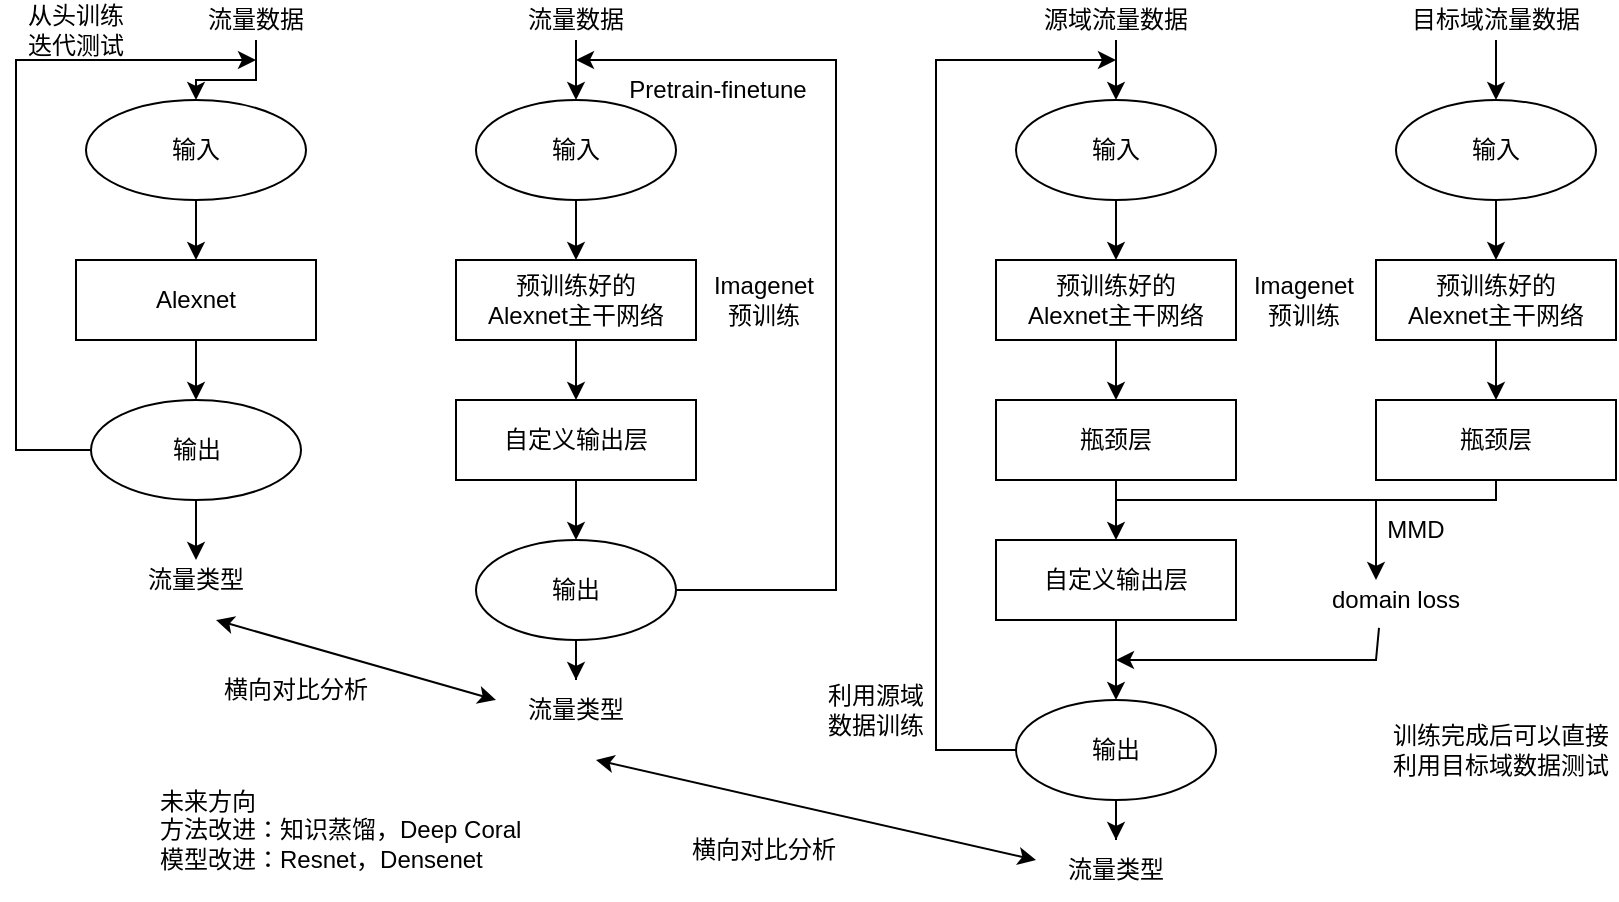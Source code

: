 <mxfile version="21.0.6" type="github">
  <diagram id="J_zzAJW1T4UM0eLInjSg" name="第 1 页">
    <mxGraphModel dx="1064" dy="499" grid="1" gridSize="10" guides="1" tooltips="1" connect="1" arrows="1" fold="1" page="1" pageScale="1" pageWidth="827" pageHeight="1169" math="0" shadow="0">
      <root>
        <mxCell id="0" />
        <mxCell id="1" parent="0" />
        <mxCell id="uT5n3rCxLbPBWOscTRGd-5" value="" style="edgeStyle=orthogonalEdgeStyle;rounded=0;orthogonalLoop=1;jettySize=auto;html=1;" edge="1" parent="1" source="uT5n3rCxLbPBWOscTRGd-1" target="uT5n3rCxLbPBWOscTRGd-4">
          <mxGeometry relative="1" as="geometry" />
        </mxCell>
        <mxCell id="uT5n3rCxLbPBWOscTRGd-1" value="输入" style="ellipse;whiteSpace=wrap;html=1;" vertex="1" parent="1">
          <mxGeometry x="75" y="100" width="110" height="50" as="geometry" />
        </mxCell>
        <mxCell id="uT5n3rCxLbPBWOscTRGd-3" value="" style="edgeStyle=orthogonalEdgeStyle;rounded=0;orthogonalLoop=1;jettySize=auto;html=1;" edge="1" parent="1" source="uT5n3rCxLbPBWOscTRGd-2" target="uT5n3rCxLbPBWOscTRGd-1">
          <mxGeometry relative="1" as="geometry" />
        </mxCell>
        <mxCell id="uT5n3rCxLbPBWOscTRGd-2" value="流量数据" style="text;html=1;strokeColor=none;fillColor=none;align=center;verticalAlign=middle;whiteSpace=wrap;rounded=0;" vertex="1" parent="1">
          <mxGeometry x="130" y="50" width="60" height="20" as="geometry" />
        </mxCell>
        <mxCell id="uT5n3rCxLbPBWOscTRGd-11" value="" style="edgeStyle=orthogonalEdgeStyle;rounded=0;orthogonalLoop=1;jettySize=auto;html=1;" edge="1" parent="1" source="uT5n3rCxLbPBWOscTRGd-4" target="uT5n3rCxLbPBWOscTRGd-10">
          <mxGeometry relative="1" as="geometry" />
        </mxCell>
        <mxCell id="uT5n3rCxLbPBWOscTRGd-4" value="Alexnet" style="whiteSpace=wrap;html=1;" vertex="1" parent="1">
          <mxGeometry x="70" y="180" width="120" height="40" as="geometry" />
        </mxCell>
        <mxCell id="uT5n3rCxLbPBWOscTRGd-6" value="" style="endArrow=classic;html=1;rounded=0;exitX=0;exitY=0.5;exitDx=0;exitDy=0;" edge="1" parent="1" source="uT5n3rCxLbPBWOscTRGd-10">
          <mxGeometry width="50" height="50" relative="1" as="geometry">
            <mxPoint x="10" y="310" as="sourcePoint" />
            <mxPoint x="160" y="80" as="targetPoint" />
            <Array as="points">
              <mxPoint x="40" y="275" />
              <mxPoint x="40" y="80" />
            </Array>
          </mxGeometry>
        </mxCell>
        <mxCell id="uT5n3rCxLbPBWOscTRGd-7" value="从头训练迭代测试" style="text;html=1;strokeColor=none;fillColor=none;align=center;verticalAlign=middle;whiteSpace=wrap;rounded=0;" vertex="1" parent="1">
          <mxGeometry x="40" y="50" width="60" height="30" as="geometry" />
        </mxCell>
        <mxCell id="uT5n3rCxLbPBWOscTRGd-13" value="" style="edgeStyle=orthogonalEdgeStyle;rounded=0;orthogonalLoop=1;jettySize=auto;html=1;" edge="1" parent="1" source="uT5n3rCxLbPBWOscTRGd-10" target="uT5n3rCxLbPBWOscTRGd-12">
          <mxGeometry relative="1" as="geometry" />
        </mxCell>
        <mxCell id="uT5n3rCxLbPBWOscTRGd-10" value="输出" style="ellipse;whiteSpace=wrap;html=1;" vertex="1" parent="1">
          <mxGeometry x="77.5" y="250" width="105" height="50" as="geometry" />
        </mxCell>
        <mxCell id="uT5n3rCxLbPBWOscTRGd-12" value="流量类型" style="text;html=1;strokeColor=none;fillColor=none;align=center;verticalAlign=middle;whiteSpace=wrap;rounded=0;" vertex="1" parent="1">
          <mxGeometry x="100" y="330" width="60" height="20" as="geometry" />
        </mxCell>
        <mxCell id="uT5n3rCxLbPBWOscTRGd-16" value="" style="edgeStyle=orthogonalEdgeStyle;rounded=0;orthogonalLoop=1;jettySize=auto;html=1;" edge="1" parent="1" source="uT5n3rCxLbPBWOscTRGd-14" target="uT5n3rCxLbPBWOscTRGd-15">
          <mxGeometry relative="1" as="geometry" />
        </mxCell>
        <mxCell id="uT5n3rCxLbPBWOscTRGd-14" value="输入" style="ellipse;whiteSpace=wrap;html=1;" vertex="1" parent="1">
          <mxGeometry x="270" y="100" width="100" height="50" as="geometry" />
        </mxCell>
        <mxCell id="uT5n3rCxLbPBWOscTRGd-19" value="" style="edgeStyle=orthogonalEdgeStyle;rounded=0;orthogonalLoop=1;jettySize=auto;html=1;" edge="1" parent="1" source="uT5n3rCxLbPBWOscTRGd-15" target="uT5n3rCxLbPBWOscTRGd-18">
          <mxGeometry relative="1" as="geometry" />
        </mxCell>
        <mxCell id="uT5n3rCxLbPBWOscTRGd-15" value="预训练好的&lt;br&gt;Alexnet主干网络" style="whiteSpace=wrap;html=1;" vertex="1" parent="1">
          <mxGeometry x="260" y="180" width="120" height="40" as="geometry" />
        </mxCell>
        <mxCell id="uT5n3rCxLbPBWOscTRGd-17" value="Imagenet&lt;br&gt;预训练" style="text;html=1;strokeColor=none;fillColor=none;align=center;verticalAlign=middle;whiteSpace=wrap;rounded=0;" vertex="1" parent="1">
          <mxGeometry x="384" y="185" width="60" height="30" as="geometry" />
        </mxCell>
        <mxCell id="uT5n3rCxLbPBWOscTRGd-26" value="" style="edgeStyle=orthogonalEdgeStyle;rounded=0;orthogonalLoop=1;jettySize=auto;html=1;" edge="1" parent="1" source="uT5n3rCxLbPBWOscTRGd-18" target="uT5n3rCxLbPBWOscTRGd-25">
          <mxGeometry relative="1" as="geometry" />
        </mxCell>
        <mxCell id="uT5n3rCxLbPBWOscTRGd-18" value="自定义输出层" style="whiteSpace=wrap;html=1;" vertex="1" parent="1">
          <mxGeometry x="260" y="250" width="120" height="40" as="geometry" />
        </mxCell>
        <mxCell id="uT5n3rCxLbPBWOscTRGd-20" value="" style="endArrow=classic;html=1;rounded=0;exitX=1;exitY=0.5;exitDx=0;exitDy=0;" edge="1" parent="1" source="uT5n3rCxLbPBWOscTRGd-25">
          <mxGeometry width="50" height="50" relative="1" as="geometry">
            <mxPoint x="270" y="420" as="sourcePoint" />
            <mxPoint x="320" y="80" as="targetPoint" />
            <Array as="points">
              <mxPoint x="450" y="345" />
              <mxPoint x="450" y="210" />
              <mxPoint x="450" y="80" />
              <mxPoint x="390" y="80" />
            </Array>
          </mxGeometry>
        </mxCell>
        <mxCell id="uT5n3rCxLbPBWOscTRGd-21" value="Pretrain-finetune" style="text;html=1;strokeColor=none;fillColor=none;align=center;verticalAlign=middle;whiteSpace=wrap;rounded=0;" vertex="1" parent="1">
          <mxGeometry x="338" y="80" width="106" height="30" as="geometry" />
        </mxCell>
        <mxCell id="uT5n3rCxLbPBWOscTRGd-24" value="" style="edgeStyle=orthogonalEdgeStyle;rounded=0;orthogonalLoop=1;jettySize=auto;html=1;" edge="1" parent="1" source="uT5n3rCxLbPBWOscTRGd-22" target="uT5n3rCxLbPBWOscTRGd-14">
          <mxGeometry relative="1" as="geometry" />
        </mxCell>
        <mxCell id="uT5n3rCxLbPBWOscTRGd-22" value="流量数据" style="text;html=1;strokeColor=none;fillColor=none;align=center;verticalAlign=middle;whiteSpace=wrap;rounded=0;" vertex="1" parent="1">
          <mxGeometry x="290" y="50" width="60" height="20" as="geometry" />
        </mxCell>
        <mxCell id="uT5n3rCxLbPBWOscTRGd-28" value="" style="edgeStyle=orthogonalEdgeStyle;rounded=0;orthogonalLoop=1;jettySize=auto;html=1;" edge="1" parent="1" source="uT5n3rCxLbPBWOscTRGd-25" target="uT5n3rCxLbPBWOscTRGd-27">
          <mxGeometry relative="1" as="geometry" />
        </mxCell>
        <mxCell id="uT5n3rCxLbPBWOscTRGd-25" value="输出" style="ellipse;whiteSpace=wrap;html=1;" vertex="1" parent="1">
          <mxGeometry x="270" y="320" width="100" height="50" as="geometry" />
        </mxCell>
        <mxCell id="uT5n3rCxLbPBWOscTRGd-27" value="流量类型" style="text;html=1;strokeColor=none;fillColor=none;align=center;verticalAlign=middle;whiteSpace=wrap;rounded=0;" vertex="1" parent="1">
          <mxGeometry x="290" y="390" width="60" height="30" as="geometry" />
        </mxCell>
        <mxCell id="uT5n3rCxLbPBWOscTRGd-29" value="" style="endArrow=classic;startArrow=classic;html=1;rounded=0;" edge="1" parent="1">
          <mxGeometry width="50" height="50" relative="1" as="geometry">
            <mxPoint x="140" y="360" as="sourcePoint" />
            <mxPoint x="280" y="400" as="targetPoint" />
          </mxGeometry>
        </mxCell>
        <mxCell id="uT5n3rCxLbPBWOscTRGd-30" value="横向对比分析" style="text;html=1;strokeColor=none;fillColor=none;align=center;verticalAlign=middle;whiteSpace=wrap;rounded=0;" vertex="1" parent="1">
          <mxGeometry x="140" y="380" width="80" height="30" as="geometry" />
        </mxCell>
        <mxCell id="uT5n3rCxLbPBWOscTRGd-31" value="" style="edgeStyle=orthogonalEdgeStyle;rounded=0;orthogonalLoop=1;jettySize=auto;html=1;" edge="1" parent="1" source="uT5n3rCxLbPBWOscTRGd-32" target="uT5n3rCxLbPBWOscTRGd-34">
          <mxGeometry relative="1" as="geometry" />
        </mxCell>
        <mxCell id="uT5n3rCxLbPBWOscTRGd-32" value="输入" style="ellipse;whiteSpace=wrap;html=1;" vertex="1" parent="1">
          <mxGeometry x="540" y="100" width="100" height="50" as="geometry" />
        </mxCell>
        <mxCell id="uT5n3rCxLbPBWOscTRGd-33" value="" style="edgeStyle=orthogonalEdgeStyle;rounded=0;orthogonalLoop=1;jettySize=auto;html=1;" edge="1" parent="1" source="uT5n3rCxLbPBWOscTRGd-34" target="uT5n3rCxLbPBWOscTRGd-37">
          <mxGeometry relative="1" as="geometry" />
        </mxCell>
        <mxCell id="uT5n3rCxLbPBWOscTRGd-34" value="预训练好的&lt;br&gt;Alexnet主干网络" style="whiteSpace=wrap;html=1;" vertex="1" parent="1">
          <mxGeometry x="530" y="180" width="120" height="40" as="geometry" />
        </mxCell>
        <mxCell id="uT5n3rCxLbPBWOscTRGd-35" value="Imagenet&lt;br&gt;预训练" style="text;html=1;strokeColor=none;fillColor=none;align=center;verticalAlign=middle;whiteSpace=wrap;rounded=0;" vertex="1" parent="1">
          <mxGeometry x="654" y="185" width="60" height="30" as="geometry" />
        </mxCell>
        <mxCell id="uT5n3rCxLbPBWOscTRGd-36" value="" style="edgeStyle=orthogonalEdgeStyle;rounded=0;orthogonalLoop=1;jettySize=auto;html=1;" edge="1" parent="1" source="uT5n3rCxLbPBWOscTRGd-37">
          <mxGeometry relative="1" as="geometry">
            <mxPoint x="590" y="320" as="targetPoint" />
          </mxGeometry>
        </mxCell>
        <mxCell id="uT5n3rCxLbPBWOscTRGd-37" value="瓶颈层" style="whiteSpace=wrap;html=1;" vertex="1" parent="1">
          <mxGeometry x="530" y="250" width="120" height="40" as="geometry" />
        </mxCell>
        <mxCell id="uT5n3rCxLbPBWOscTRGd-40" value="" style="edgeStyle=orthogonalEdgeStyle;rounded=0;orthogonalLoop=1;jettySize=auto;html=1;" edge="1" parent="1" source="uT5n3rCxLbPBWOscTRGd-41" target="uT5n3rCxLbPBWOscTRGd-32">
          <mxGeometry relative="1" as="geometry" />
        </mxCell>
        <mxCell id="uT5n3rCxLbPBWOscTRGd-41" value="源域流量数据" style="text;html=1;strokeColor=none;fillColor=none;align=center;verticalAlign=middle;whiteSpace=wrap;rounded=0;" vertex="1" parent="1">
          <mxGeometry x="550" y="50" width="80" height="20" as="geometry" />
        </mxCell>
        <mxCell id="uT5n3rCxLbPBWOscTRGd-43" value="自定义输出层" style="rounded=0;whiteSpace=wrap;html=1;" vertex="1" parent="1">
          <mxGeometry x="530" y="320" width="120" height="40" as="geometry" />
        </mxCell>
        <mxCell id="uT5n3rCxLbPBWOscTRGd-44" value="" style="edgeStyle=orthogonalEdgeStyle;rounded=0;orthogonalLoop=1;jettySize=auto;html=1;" edge="1" parent="1" source="uT5n3rCxLbPBWOscTRGd-45" target="uT5n3rCxLbPBWOscTRGd-46">
          <mxGeometry relative="1" as="geometry" />
        </mxCell>
        <mxCell id="uT5n3rCxLbPBWOscTRGd-45" value="输出" style="ellipse;whiteSpace=wrap;html=1;" vertex="1" parent="1">
          <mxGeometry x="540" y="400" width="100" height="50" as="geometry" />
        </mxCell>
        <mxCell id="uT5n3rCxLbPBWOscTRGd-46" value="流量类型" style="text;html=1;strokeColor=none;fillColor=none;align=center;verticalAlign=middle;whiteSpace=wrap;rounded=0;" vertex="1" parent="1">
          <mxGeometry x="560" y="470" width="60" height="30" as="geometry" />
        </mxCell>
        <mxCell id="uT5n3rCxLbPBWOscTRGd-50" value="" style="endArrow=classic;html=1;rounded=0;exitX=0.5;exitY=1;exitDx=0;exitDy=0;entryX=0.5;entryY=0;entryDx=0;entryDy=0;" edge="1" parent="1" source="uT5n3rCxLbPBWOscTRGd-43" target="uT5n3rCxLbPBWOscTRGd-45">
          <mxGeometry width="50" height="50" relative="1" as="geometry">
            <mxPoint x="460" y="430" as="sourcePoint" />
            <mxPoint x="510" y="380" as="targetPoint" />
          </mxGeometry>
        </mxCell>
        <mxCell id="uT5n3rCxLbPBWOscTRGd-51" value="" style="edgeStyle=orthogonalEdgeStyle;rounded=0;orthogonalLoop=1;jettySize=auto;html=1;" edge="1" parent="1" source="uT5n3rCxLbPBWOscTRGd-52" target="uT5n3rCxLbPBWOscTRGd-54">
          <mxGeometry relative="1" as="geometry" />
        </mxCell>
        <mxCell id="uT5n3rCxLbPBWOscTRGd-52" value="输入" style="ellipse;whiteSpace=wrap;html=1;" vertex="1" parent="1">
          <mxGeometry x="730" y="100" width="100" height="50" as="geometry" />
        </mxCell>
        <mxCell id="uT5n3rCxLbPBWOscTRGd-53" value="" style="edgeStyle=orthogonalEdgeStyle;rounded=0;orthogonalLoop=1;jettySize=auto;html=1;" edge="1" parent="1" source="uT5n3rCxLbPBWOscTRGd-54" target="uT5n3rCxLbPBWOscTRGd-57">
          <mxGeometry relative="1" as="geometry" />
        </mxCell>
        <mxCell id="uT5n3rCxLbPBWOscTRGd-54" value="预训练好的&lt;br&gt;Alexnet主干网络" style="whiteSpace=wrap;html=1;" vertex="1" parent="1">
          <mxGeometry x="720" y="180" width="120" height="40" as="geometry" />
        </mxCell>
        <mxCell id="uT5n3rCxLbPBWOscTRGd-57" value="瓶颈层" style="whiteSpace=wrap;html=1;" vertex="1" parent="1">
          <mxGeometry x="720" y="250" width="120" height="40" as="geometry" />
        </mxCell>
        <mxCell id="uT5n3rCxLbPBWOscTRGd-58" value="" style="edgeStyle=orthogonalEdgeStyle;rounded=0;orthogonalLoop=1;jettySize=auto;html=1;" edge="1" parent="1" source="uT5n3rCxLbPBWOscTRGd-59" target="uT5n3rCxLbPBWOscTRGd-52">
          <mxGeometry relative="1" as="geometry" />
        </mxCell>
        <mxCell id="uT5n3rCxLbPBWOscTRGd-59" value="目标域流量数据" style="text;html=1;strokeColor=none;fillColor=none;align=center;verticalAlign=middle;whiteSpace=wrap;rounded=0;" vertex="1" parent="1">
          <mxGeometry x="735" y="50" width="90" height="20" as="geometry" />
        </mxCell>
        <mxCell id="uT5n3rCxLbPBWOscTRGd-61" value="" style="endArrow=classic;html=1;rounded=0;" edge="1" parent="1">
          <mxGeometry width="50" height="50" relative="1" as="geometry">
            <mxPoint x="590" y="300" as="sourcePoint" />
            <mxPoint x="720" y="340" as="targetPoint" />
            <Array as="points">
              <mxPoint x="720" y="300" />
              <mxPoint x="720" y="320" />
            </Array>
          </mxGeometry>
        </mxCell>
        <mxCell id="uT5n3rCxLbPBWOscTRGd-63" value="" style="endArrow=none;html=1;rounded=0;entryX=0.5;entryY=1;entryDx=0;entryDy=0;" edge="1" parent="1" target="uT5n3rCxLbPBWOscTRGd-57">
          <mxGeometry width="50" height="50" relative="1" as="geometry">
            <mxPoint x="690" y="300" as="sourcePoint" />
            <mxPoint x="920" y="390" as="targetPoint" />
            <Array as="points">
              <mxPoint x="780" y="300" />
            </Array>
          </mxGeometry>
        </mxCell>
        <mxCell id="uT5n3rCxLbPBWOscTRGd-64" value="domain loss" style="text;html=1;strokeColor=none;fillColor=none;align=center;verticalAlign=middle;whiteSpace=wrap;rounded=0;" vertex="1" parent="1">
          <mxGeometry x="680" y="340" width="100" height="20" as="geometry" />
        </mxCell>
        <mxCell id="uT5n3rCxLbPBWOscTRGd-65" value="MMD" style="text;html=1;strokeColor=none;fillColor=none;align=center;verticalAlign=middle;whiteSpace=wrap;rounded=0;" vertex="1" parent="1">
          <mxGeometry x="710" y="300" width="60" height="30" as="geometry" />
        </mxCell>
        <mxCell id="uT5n3rCxLbPBWOscTRGd-66" value="" style="endArrow=classic;html=1;rounded=0;exitX=0.415;exitY=1.196;exitDx=0;exitDy=0;exitPerimeter=0;" edge="1" parent="1" source="uT5n3rCxLbPBWOscTRGd-64">
          <mxGeometry width="50" height="50" relative="1" as="geometry">
            <mxPoint x="690" y="460" as="sourcePoint" />
            <mxPoint x="590" y="380" as="targetPoint" />
            <Array as="points">
              <mxPoint x="720" y="380" />
            </Array>
          </mxGeometry>
        </mxCell>
        <mxCell id="uT5n3rCxLbPBWOscTRGd-67" value="" style="endArrow=classic;html=1;rounded=0;exitX=0;exitY=0.5;exitDx=0;exitDy=0;" edge="1" parent="1" source="uT5n3rCxLbPBWOscTRGd-45">
          <mxGeometry width="50" height="50" relative="1" as="geometry">
            <mxPoint x="590" y="380" as="sourcePoint" />
            <mxPoint x="590" y="80" as="targetPoint" />
            <Array as="points">
              <mxPoint x="500" y="425" />
              <mxPoint x="500" y="80" />
            </Array>
          </mxGeometry>
        </mxCell>
        <mxCell id="uT5n3rCxLbPBWOscTRGd-68" value="利用源域数据训练" style="text;html=1;strokeColor=none;fillColor=none;align=center;verticalAlign=middle;whiteSpace=wrap;rounded=0;" vertex="1" parent="1">
          <mxGeometry x="440" y="390" width="60" height="30" as="geometry" />
        </mxCell>
        <mxCell id="uT5n3rCxLbPBWOscTRGd-70" value="训练完成后可以直接利用目标域数据测试" style="text;html=1;strokeColor=none;fillColor=none;align=center;verticalAlign=middle;whiteSpace=wrap;rounded=0;" vertex="1" parent="1">
          <mxGeometry x="725" y="410" width="115" height="30" as="geometry" />
        </mxCell>
        <mxCell id="uT5n3rCxLbPBWOscTRGd-71" value="" style="endArrow=classic;startArrow=classic;html=1;rounded=0;" edge="1" parent="1">
          <mxGeometry width="50" height="50" relative="1" as="geometry">
            <mxPoint x="330" y="430" as="sourcePoint" />
            <mxPoint x="550" y="480" as="targetPoint" />
          </mxGeometry>
        </mxCell>
        <mxCell id="uT5n3rCxLbPBWOscTRGd-72" value="横向对比分析" style="text;html=1;strokeColor=none;fillColor=none;align=center;verticalAlign=middle;whiteSpace=wrap;rounded=0;" vertex="1" parent="1">
          <mxGeometry x="374" y="460" width="80" height="30" as="geometry" />
        </mxCell>
        <mxCell id="uT5n3rCxLbPBWOscTRGd-73" value="未来方向&lt;br&gt;方法改进：知识蒸馏，Deep Coral&lt;br&gt;模型改进：Resnet，Densenet" style="text;html=1;strokeColor=none;fillColor=none;align=left;verticalAlign=middle;whiteSpace=wrap;rounded=0;" vertex="1" parent="1">
          <mxGeometry x="110" y="450" width="190" height="30" as="geometry" />
        </mxCell>
      </root>
    </mxGraphModel>
  </diagram>
</mxfile>
